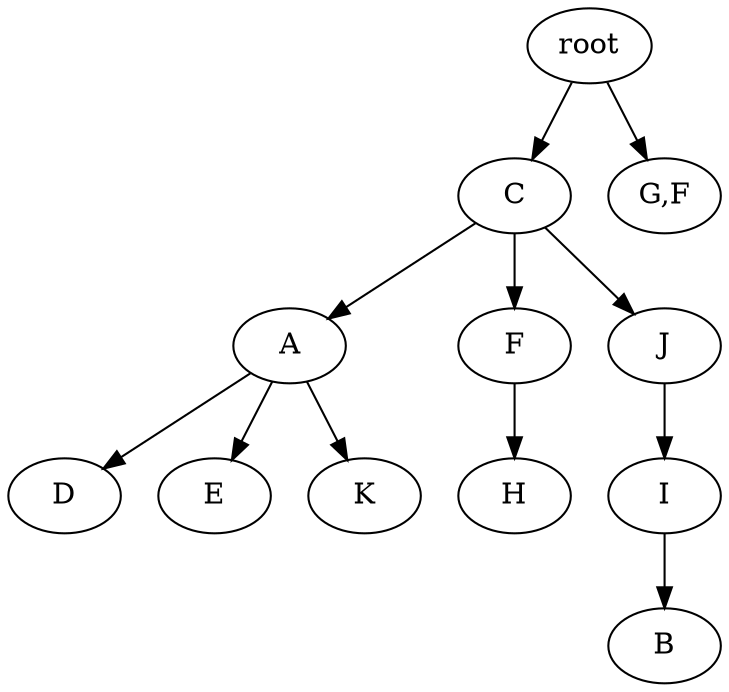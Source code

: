 strict digraph G {
	graph [name=G];
	0	 [label=root];
	2	 [label=C];
	0 -> 2;
	1	 [label="G,F"];
	0 -> 1;
	4	 [label=A];
	9	 [label=D];
	4 -> 9;
	7	 [label=E];
	4 -> 7;
	8	 [label=K];
	4 -> 8;
	12	 [label=B];
	2 -> 4;
	3	 [label=F];
	2 -> 3;
	5	 [label=J];
	2 -> 5;
	10	 [label=I];
	10 -> 12;
	6	 [label=H];
	3 -> 6;
	5 -> 10;
}

